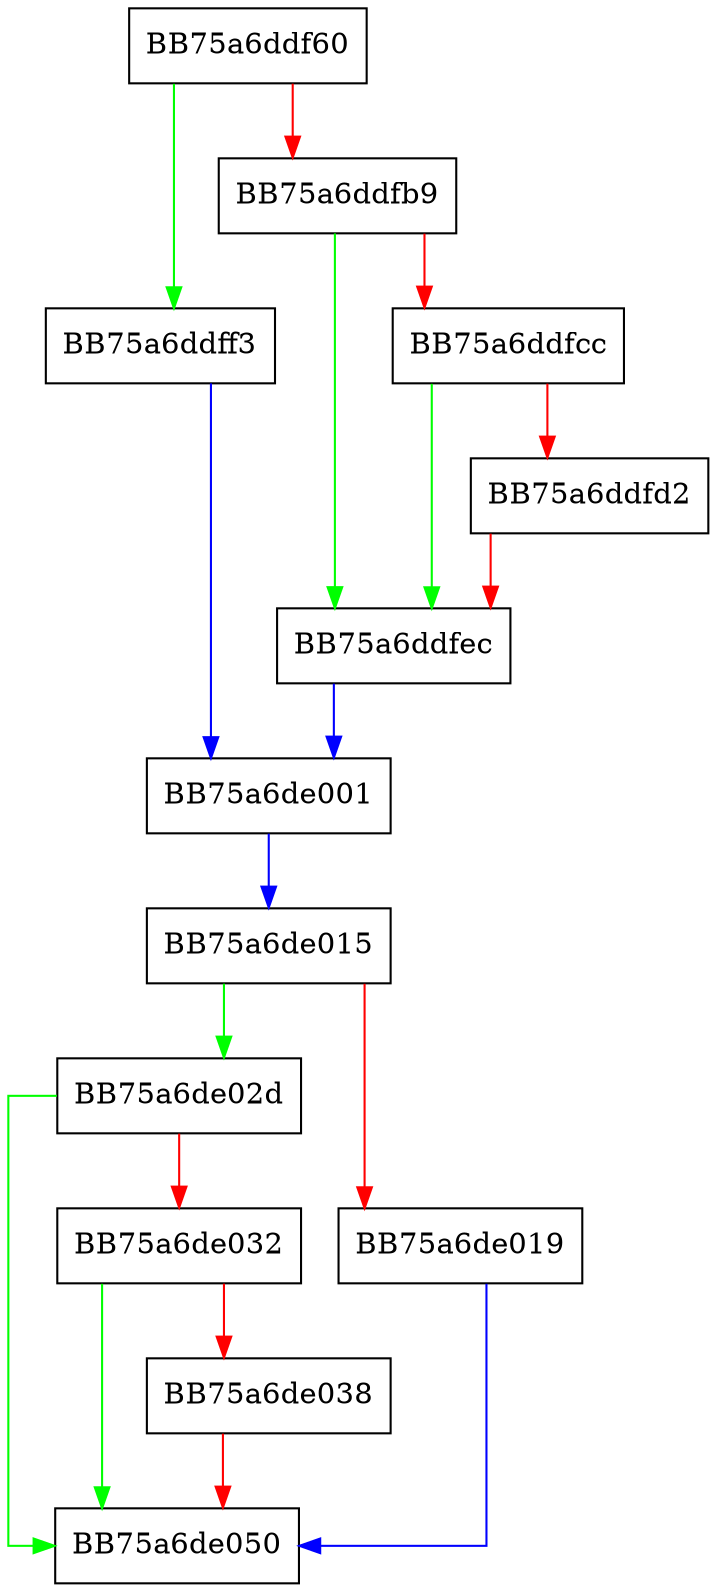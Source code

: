 digraph GetFileHeader {
  node [shape="box"];
  graph [splines=ortho];
  BB75a6ddf60 -> BB75a6ddff3 [color="green"];
  BB75a6ddf60 -> BB75a6ddfb9 [color="red"];
  BB75a6ddfb9 -> BB75a6ddfec [color="green"];
  BB75a6ddfb9 -> BB75a6ddfcc [color="red"];
  BB75a6ddfcc -> BB75a6ddfec [color="green"];
  BB75a6ddfcc -> BB75a6ddfd2 [color="red"];
  BB75a6ddfd2 -> BB75a6ddfec [color="red"];
  BB75a6ddfec -> BB75a6de001 [color="blue"];
  BB75a6ddff3 -> BB75a6de001 [color="blue"];
  BB75a6de001 -> BB75a6de015 [color="blue"];
  BB75a6de015 -> BB75a6de02d [color="green"];
  BB75a6de015 -> BB75a6de019 [color="red"];
  BB75a6de019 -> BB75a6de050 [color="blue"];
  BB75a6de02d -> BB75a6de050 [color="green"];
  BB75a6de02d -> BB75a6de032 [color="red"];
  BB75a6de032 -> BB75a6de050 [color="green"];
  BB75a6de032 -> BB75a6de038 [color="red"];
  BB75a6de038 -> BB75a6de050 [color="red"];
}